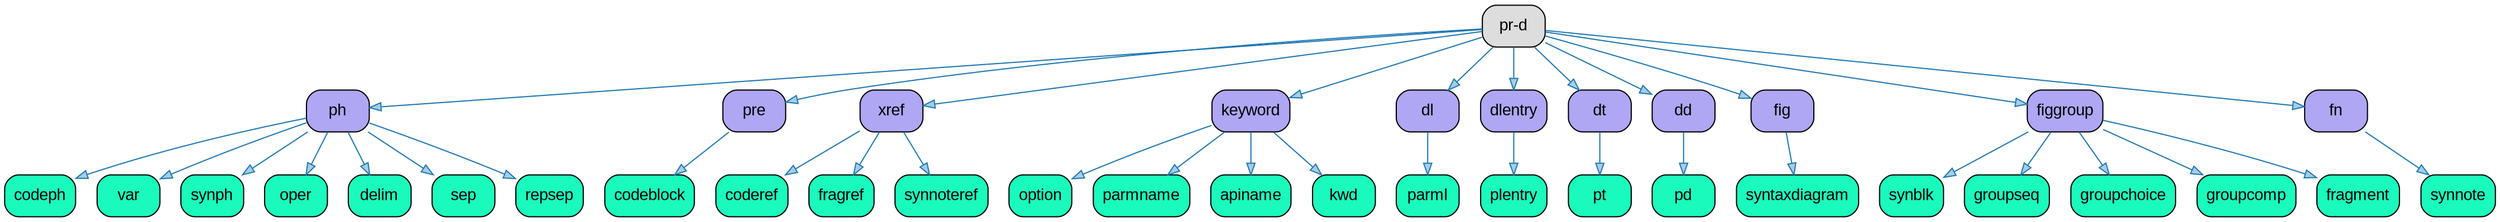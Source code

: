 // DITA Domain pr-d
strict digraph {
				
  // Root node
  
	"pr-d" [label ="pr-d" fontname="Arial" shape="Mrecord" style="filled"  fillcolor="#DDDDDD"]
			
  // Other nodes
      
	"ph" [label ="ph" fontname="Arial" shape="Mrecord" style="filled"  fillcolor="#AFA7F4"]
         
	"codeph" [label ="codeph" fontname="Arial" shape="Mrecord" style="filled"  fillcolor="#1AFABC"]
         
	"var" [label ="var" fontname="Arial" shape="Mrecord" style="filled"  fillcolor="#1AFABC"]
         
	"synph" [label ="synph" fontname="Arial" shape="Mrecord" style="filled"  fillcolor="#1AFABC"]
         
	"oper" [label ="oper" fontname="Arial" shape="Mrecord" style="filled"  fillcolor="#1AFABC"]
         
	"delim" [label ="delim" fontname="Arial" shape="Mrecord" style="filled"  fillcolor="#1AFABC"]
         
	"sep" [label ="sep" fontname="Arial" shape="Mrecord" style="filled"  fillcolor="#1AFABC"]
         
	"repsep" [label ="repsep" fontname="Arial" shape="Mrecord" style="filled"  fillcolor="#1AFABC"]
      
      
	"pre" [label ="pre" fontname="Arial" shape="Mrecord" style="filled"  fillcolor="#AFA7F4"]
         
	"codeblock" [label ="codeblock" fontname="Arial" shape="Mrecord" style="filled"  fillcolor="#1AFABC"]
      
      
	"xref" [label ="xref" fontname="Arial" shape="Mrecord" style="filled"  fillcolor="#AFA7F4"]
         
	"coderef" [label ="coderef" fontname="Arial" shape="Mrecord" style="filled"  fillcolor="#1AFABC"]
         
	"fragref" [label ="fragref" fontname="Arial" shape="Mrecord" style="filled"  fillcolor="#1AFABC"]
         
	"synnoteref" [label ="synnoteref" fontname="Arial" shape="Mrecord" style="filled"  fillcolor="#1AFABC"]
      
      
	"keyword" [label ="keyword" fontname="Arial" shape="Mrecord" style="filled"  fillcolor="#AFA7F4"]
         
	"option" [label ="option" fontname="Arial" shape="Mrecord" style="filled"  fillcolor="#1AFABC"]
         
	"parmname" [label ="parmname" fontname="Arial" shape="Mrecord" style="filled"  fillcolor="#1AFABC"]
         
	"apiname" [label ="apiname" fontname="Arial" shape="Mrecord" style="filled"  fillcolor="#1AFABC"]
         
	"kwd" [label ="kwd" fontname="Arial" shape="Mrecord" style="filled"  fillcolor="#1AFABC"]
      
      
	"dl" [label ="dl" fontname="Arial" shape="Mrecord" style="filled"  fillcolor="#AFA7F4"]
         
	"parml" [label ="parml" fontname="Arial" shape="Mrecord" style="filled"  fillcolor="#1AFABC"]
      
      
	"dlentry" [label ="dlentry" fontname="Arial" shape="Mrecord" style="filled"  fillcolor="#AFA7F4"]
         
	"plentry" [label ="plentry" fontname="Arial" shape="Mrecord" style="filled"  fillcolor="#1AFABC"]
      
      
	"dt" [label ="dt" fontname="Arial" shape="Mrecord" style="filled"  fillcolor="#AFA7F4"]
         
	"pt" [label ="pt" fontname="Arial" shape="Mrecord" style="filled"  fillcolor="#1AFABC"]
      
      
	"dd" [label ="dd" fontname="Arial" shape="Mrecord" style="filled"  fillcolor="#AFA7F4"]
         
	"pd" [label ="pd" fontname="Arial" shape="Mrecord" style="filled"  fillcolor="#1AFABC"]
      
      
	"fig" [label ="fig" fontname="Arial" shape="Mrecord" style="filled"  fillcolor="#AFA7F4"]
         
	"syntaxdiagram" [label ="syntaxdiagram" fontname="Arial" shape="Mrecord" style="filled"  fillcolor="#1AFABC"]
      
      
	"figgroup" [label ="figgroup" fontname="Arial" shape="Mrecord" style="filled"  fillcolor="#AFA7F4"]
         
	"synblk" [label ="synblk" fontname="Arial" shape="Mrecord" style="filled"  fillcolor="#1AFABC"]
         
	"groupseq" [label ="groupseq" fontname="Arial" shape="Mrecord" style="filled"  fillcolor="#1AFABC"]
         
	"groupchoice" [label ="groupchoice" fontname="Arial" shape="Mrecord" style="filled"  fillcolor="#1AFABC"]
         
	"groupcomp" [label ="groupcomp" fontname="Arial" shape="Mrecord" style="filled"  fillcolor="#1AFABC"]
         
	"fragment" [label ="fragment" fontname="Arial" shape="Mrecord" style="filled"  fillcolor="#1AFABC"]
      
      
	"fn" [label ="fn" fontname="Arial" shape="Mrecord" style="filled"  fillcolor="#AFA7F4"]
         
	"synnote" [label ="synnote" fontname="Arial" shape="Mrecord" style="filled"  fillcolor="#1AFABC"]
      
   
  // Edges
      
	"pr-d" -> "ph" [fillcolor="#a6cee3" color="#1f78b4"]
         
	"ph" -> "codeph" [fillcolor="#a6cee3" color="#1f78b4"]
         
	"ph" -> "var" [fillcolor="#a6cee3" color="#1f78b4"]
         
	"ph" -> "synph" [fillcolor="#a6cee3" color="#1f78b4"]
         
	"ph" -> "oper" [fillcolor="#a6cee3" color="#1f78b4"]
         
	"ph" -> "delim" [fillcolor="#a6cee3" color="#1f78b4"]
         
	"ph" -> "sep" [fillcolor="#a6cee3" color="#1f78b4"]
         
	"ph" -> "repsep" [fillcolor="#a6cee3" color="#1f78b4"]
      
      
	"pr-d" -> "pre" [fillcolor="#a6cee3" color="#1f78b4"]
         
	"pre" -> "codeblock" [fillcolor="#a6cee3" color="#1f78b4"]
      
      
	"pr-d" -> "xref" [fillcolor="#a6cee3" color="#1f78b4"]
         
	"xref" -> "coderef" [fillcolor="#a6cee3" color="#1f78b4"]
         
	"xref" -> "fragref" [fillcolor="#a6cee3" color="#1f78b4"]
         
	"xref" -> "synnoteref" [fillcolor="#a6cee3" color="#1f78b4"]
      
      
	"pr-d" -> "keyword" [fillcolor="#a6cee3" color="#1f78b4"]
         
	"keyword" -> "option" [fillcolor="#a6cee3" color="#1f78b4"]
         
	"keyword" -> "parmname" [fillcolor="#a6cee3" color="#1f78b4"]
         
	"keyword" -> "apiname" [fillcolor="#a6cee3" color="#1f78b4"]
         
	"keyword" -> "kwd" [fillcolor="#a6cee3" color="#1f78b4"]
      
      
	"pr-d" -> "dl" [fillcolor="#a6cee3" color="#1f78b4"]
         
	"dl" -> "parml" [fillcolor="#a6cee3" color="#1f78b4"]
      
      
	"pr-d" -> "dlentry" [fillcolor="#a6cee3" color="#1f78b4"]
         
	"dlentry" -> "plentry" [fillcolor="#a6cee3" color="#1f78b4"]
      
      
	"pr-d" -> "dt" [fillcolor="#a6cee3" color="#1f78b4"]
         
	"dt" -> "pt" [fillcolor="#a6cee3" color="#1f78b4"]
      
      
	"pr-d" -> "dd" [fillcolor="#a6cee3" color="#1f78b4"]
         
	"dd" -> "pd" [fillcolor="#a6cee3" color="#1f78b4"]
      
      
	"pr-d" -> "fig" [fillcolor="#a6cee3" color="#1f78b4"]
         
	"fig" -> "syntaxdiagram" [fillcolor="#a6cee3" color="#1f78b4"]
      
      
	"pr-d" -> "figgroup" [fillcolor="#a6cee3" color="#1f78b4"]
         
	"figgroup" -> "synblk" [fillcolor="#a6cee3" color="#1f78b4"]
         
	"figgroup" -> "groupseq" [fillcolor="#a6cee3" color="#1f78b4"]
         
	"figgroup" -> "groupchoice" [fillcolor="#a6cee3" color="#1f78b4"]
         
	"figgroup" -> "groupcomp" [fillcolor="#a6cee3" color="#1f78b4"]
         
	"figgroup" -> "fragment" [fillcolor="#a6cee3" color="#1f78b4"]
      
      
	"pr-d" -> "fn" [fillcolor="#a6cee3" color="#1f78b4"]
         
	"fn" -> "synnote" [fillcolor="#a6cee3" color="#1f78b4"]
      
   }